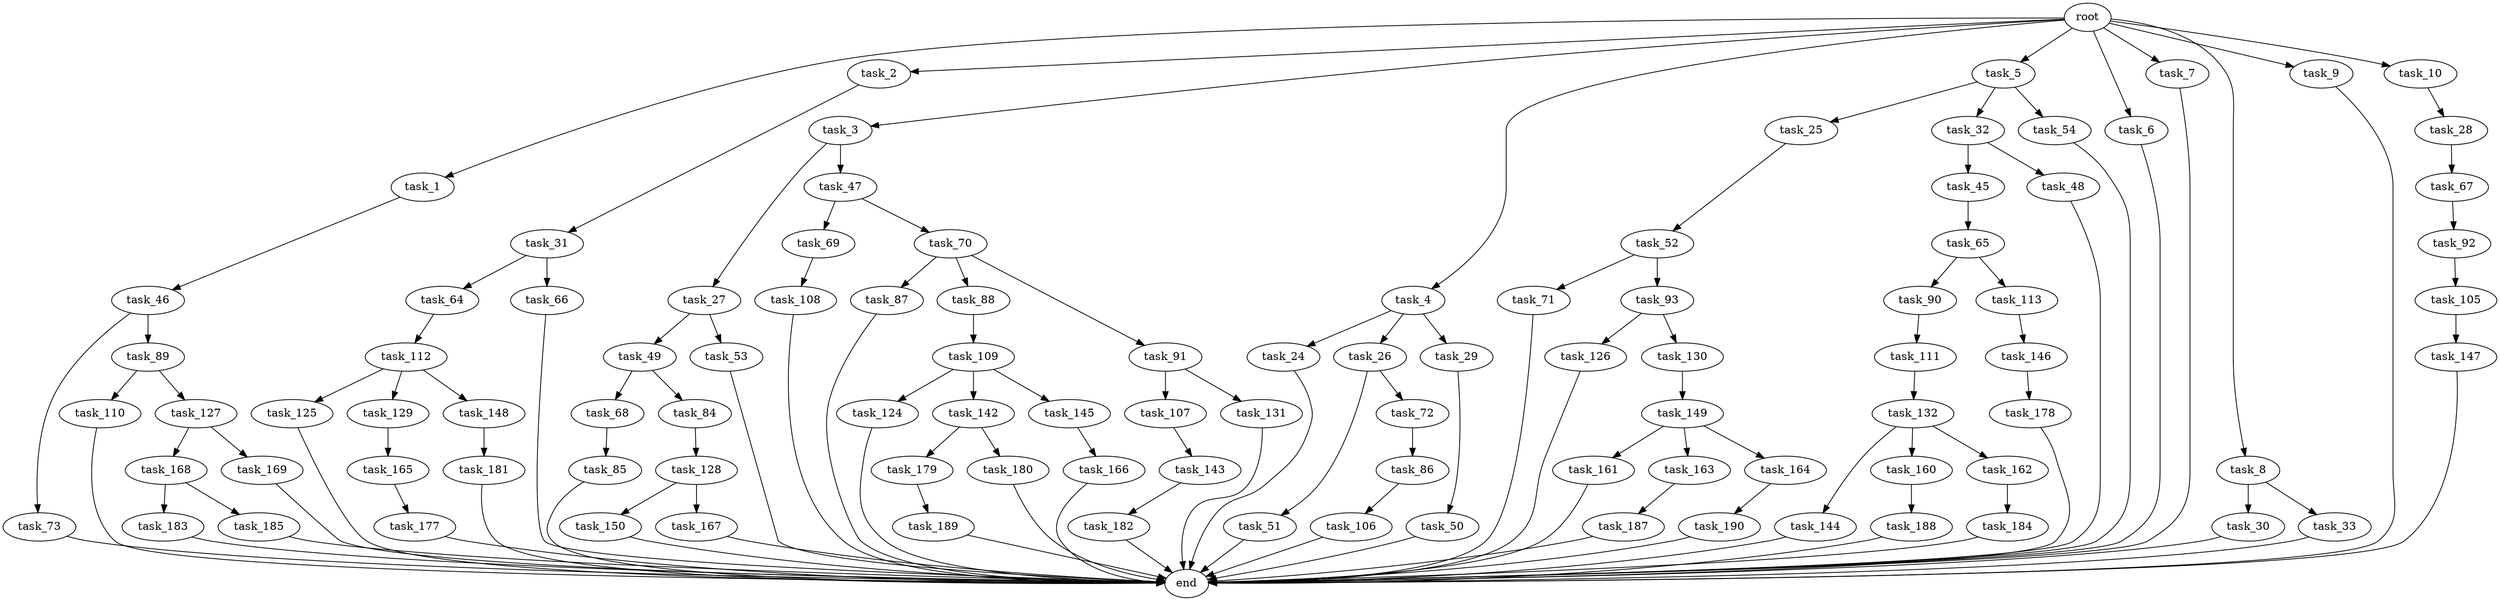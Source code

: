 digraph G {
  root [size="0.000000"];
  task_1 [size="10.240000"];
  task_2 [size="10.240000"];
  task_3 [size="10.240000"];
  task_4 [size="10.240000"];
  task_5 [size="10.240000"];
  task_6 [size="10.240000"];
  task_7 [size="10.240000"];
  task_8 [size="10.240000"];
  task_9 [size="10.240000"];
  task_10 [size="10.240000"];
  task_24 [size="4209067950.080000"];
  task_25 [size="5497558138.880000"];
  task_26 [size="4209067950.080000"];
  task_27 [size="4209067950.080000"];
  task_28 [size="773094113.280000"];
  task_29 [size="4209067950.080000"];
  task_30 [size="343597383.680000"];
  task_31 [size="3092376453.120000"];
  task_32 [size="5497558138.880000"];
  task_33 [size="343597383.680000"];
  task_45 [size="3092376453.120000"];
  task_46 [size="1374389534.720000"];
  task_47 [size="4209067950.080000"];
  task_48 [size="3092376453.120000"];
  task_49 [size="3092376453.120000"];
  task_50 [size="343597383.680000"];
  task_51 [size="4209067950.080000"];
  task_52 [size="773094113.280000"];
  task_53 [size="3092376453.120000"];
  task_54 [size="5497558138.880000"];
  task_64 [size="8589934592.000000"];
  task_65 [size="343597383.680000"];
  task_66 [size="8589934592.000000"];
  task_67 [size="2147483648.000000"];
  task_68 [size="5497558138.880000"];
  task_69 [size="2147483648.000000"];
  task_70 [size="2147483648.000000"];
  task_71 [size="1374389534.720000"];
  task_72 [size="4209067950.080000"];
  task_73 [size="8589934592.000000"];
  task_84 [size="5497558138.880000"];
  task_85 [size="3092376453.120000"];
  task_86 [size="343597383.680000"];
  task_87 [size="4209067950.080000"];
  task_88 [size="4209067950.080000"];
  task_89 [size="8589934592.000000"];
  task_90 [size="4209067950.080000"];
  task_91 [size="4209067950.080000"];
  task_92 [size="6957847019.520000"];
  task_93 [size="1374389534.720000"];
  task_105 [size="1374389534.720000"];
  task_106 [size="3092376453.120000"];
  task_107 [size="2147483648.000000"];
  task_108 [size="6957847019.520000"];
  task_109 [size="773094113.280000"];
  task_110 [size="2147483648.000000"];
  task_111 [size="5497558138.880000"];
  task_112 [size="6957847019.520000"];
  task_113 [size="4209067950.080000"];
  task_124 [size="773094113.280000"];
  task_125 [size="2147483648.000000"];
  task_126 [size="5497558138.880000"];
  task_127 [size="2147483648.000000"];
  task_128 [size="1374389534.720000"];
  task_129 [size="2147483648.000000"];
  task_130 [size="5497558138.880000"];
  task_131 [size="2147483648.000000"];
  task_132 [size="3092376453.120000"];
  task_142 [size="773094113.280000"];
  task_143 [size="1374389534.720000"];
  task_144 [size="8589934592.000000"];
  task_145 [size="773094113.280000"];
  task_146 [size="1374389534.720000"];
  task_147 [size="4209067950.080000"];
  task_148 [size="2147483648.000000"];
  task_149 [size="2147483648.000000"];
  task_150 [size="6957847019.520000"];
  task_160 [size="8589934592.000000"];
  task_161 [size="3092376453.120000"];
  task_162 [size="8589934592.000000"];
  task_163 [size="3092376453.120000"];
  task_164 [size="3092376453.120000"];
  task_165 [size="4209067950.080000"];
  task_166 [size="3092376453.120000"];
  task_167 [size="6957847019.520000"];
  task_168 [size="2147483648.000000"];
  task_169 [size="2147483648.000000"];
  task_177 [size="343597383.680000"];
  task_178 [size="4209067950.080000"];
  task_179 [size="343597383.680000"];
  task_180 [size="343597383.680000"];
  task_181 [size="3092376453.120000"];
  task_182 [size="4209067950.080000"];
  task_183 [size="1374389534.720000"];
  task_184 [size="4209067950.080000"];
  task_185 [size="1374389534.720000"];
  task_187 [size="1374389534.720000"];
  task_188 [size="2147483648.000000"];
  task_189 [size="773094113.280000"];
  task_190 [size="1374389534.720000"];
  end [size="0.000000"];

  root -> task_1 [size="1.000000"];
  root -> task_2 [size="1.000000"];
  root -> task_3 [size="1.000000"];
  root -> task_4 [size="1.000000"];
  root -> task_5 [size="1.000000"];
  root -> task_6 [size="1.000000"];
  root -> task_7 [size="1.000000"];
  root -> task_8 [size="1.000000"];
  root -> task_9 [size="1.000000"];
  root -> task_10 [size="1.000000"];
  task_1 -> task_46 [size="134217728.000000"];
  task_2 -> task_31 [size="301989888.000000"];
  task_3 -> task_27 [size="411041792.000000"];
  task_3 -> task_47 [size="411041792.000000"];
  task_4 -> task_24 [size="411041792.000000"];
  task_4 -> task_26 [size="411041792.000000"];
  task_4 -> task_29 [size="411041792.000000"];
  task_5 -> task_25 [size="536870912.000000"];
  task_5 -> task_32 [size="536870912.000000"];
  task_5 -> task_54 [size="536870912.000000"];
  task_6 -> end [size="1.000000"];
  task_7 -> end [size="1.000000"];
  task_8 -> task_30 [size="33554432.000000"];
  task_8 -> task_33 [size="33554432.000000"];
  task_9 -> end [size="1.000000"];
  task_10 -> task_28 [size="75497472.000000"];
  task_24 -> end [size="1.000000"];
  task_25 -> task_52 [size="75497472.000000"];
  task_26 -> task_51 [size="411041792.000000"];
  task_26 -> task_72 [size="411041792.000000"];
  task_27 -> task_49 [size="301989888.000000"];
  task_27 -> task_53 [size="301989888.000000"];
  task_28 -> task_67 [size="209715200.000000"];
  task_29 -> task_50 [size="33554432.000000"];
  task_30 -> end [size="1.000000"];
  task_31 -> task_64 [size="838860800.000000"];
  task_31 -> task_66 [size="838860800.000000"];
  task_32 -> task_45 [size="301989888.000000"];
  task_32 -> task_48 [size="301989888.000000"];
  task_33 -> end [size="1.000000"];
  task_45 -> task_65 [size="33554432.000000"];
  task_46 -> task_73 [size="838860800.000000"];
  task_46 -> task_89 [size="838860800.000000"];
  task_47 -> task_69 [size="209715200.000000"];
  task_47 -> task_70 [size="209715200.000000"];
  task_48 -> end [size="1.000000"];
  task_49 -> task_68 [size="536870912.000000"];
  task_49 -> task_84 [size="536870912.000000"];
  task_50 -> end [size="1.000000"];
  task_51 -> end [size="1.000000"];
  task_52 -> task_71 [size="134217728.000000"];
  task_52 -> task_93 [size="134217728.000000"];
  task_53 -> end [size="1.000000"];
  task_54 -> end [size="1.000000"];
  task_64 -> task_112 [size="679477248.000000"];
  task_65 -> task_90 [size="411041792.000000"];
  task_65 -> task_113 [size="411041792.000000"];
  task_66 -> end [size="1.000000"];
  task_67 -> task_92 [size="679477248.000000"];
  task_68 -> task_85 [size="301989888.000000"];
  task_69 -> task_108 [size="679477248.000000"];
  task_70 -> task_87 [size="411041792.000000"];
  task_70 -> task_88 [size="411041792.000000"];
  task_70 -> task_91 [size="411041792.000000"];
  task_71 -> end [size="1.000000"];
  task_72 -> task_86 [size="33554432.000000"];
  task_73 -> end [size="1.000000"];
  task_84 -> task_128 [size="134217728.000000"];
  task_85 -> end [size="1.000000"];
  task_86 -> task_106 [size="301989888.000000"];
  task_87 -> end [size="1.000000"];
  task_88 -> task_109 [size="75497472.000000"];
  task_89 -> task_110 [size="209715200.000000"];
  task_89 -> task_127 [size="209715200.000000"];
  task_90 -> task_111 [size="536870912.000000"];
  task_91 -> task_107 [size="209715200.000000"];
  task_91 -> task_131 [size="209715200.000000"];
  task_92 -> task_105 [size="134217728.000000"];
  task_93 -> task_126 [size="536870912.000000"];
  task_93 -> task_130 [size="536870912.000000"];
  task_105 -> task_147 [size="411041792.000000"];
  task_106 -> end [size="1.000000"];
  task_107 -> task_143 [size="134217728.000000"];
  task_108 -> end [size="1.000000"];
  task_109 -> task_124 [size="75497472.000000"];
  task_109 -> task_142 [size="75497472.000000"];
  task_109 -> task_145 [size="75497472.000000"];
  task_110 -> end [size="1.000000"];
  task_111 -> task_132 [size="301989888.000000"];
  task_112 -> task_125 [size="209715200.000000"];
  task_112 -> task_129 [size="209715200.000000"];
  task_112 -> task_148 [size="209715200.000000"];
  task_113 -> task_146 [size="134217728.000000"];
  task_124 -> end [size="1.000000"];
  task_125 -> end [size="1.000000"];
  task_126 -> end [size="1.000000"];
  task_127 -> task_168 [size="209715200.000000"];
  task_127 -> task_169 [size="209715200.000000"];
  task_128 -> task_150 [size="679477248.000000"];
  task_128 -> task_167 [size="679477248.000000"];
  task_129 -> task_165 [size="411041792.000000"];
  task_130 -> task_149 [size="209715200.000000"];
  task_131 -> end [size="1.000000"];
  task_132 -> task_144 [size="838860800.000000"];
  task_132 -> task_160 [size="838860800.000000"];
  task_132 -> task_162 [size="838860800.000000"];
  task_142 -> task_179 [size="33554432.000000"];
  task_142 -> task_180 [size="33554432.000000"];
  task_143 -> task_182 [size="411041792.000000"];
  task_144 -> end [size="1.000000"];
  task_145 -> task_166 [size="301989888.000000"];
  task_146 -> task_178 [size="411041792.000000"];
  task_147 -> end [size="1.000000"];
  task_148 -> task_181 [size="301989888.000000"];
  task_149 -> task_161 [size="301989888.000000"];
  task_149 -> task_163 [size="301989888.000000"];
  task_149 -> task_164 [size="301989888.000000"];
  task_150 -> end [size="1.000000"];
  task_160 -> task_188 [size="209715200.000000"];
  task_161 -> end [size="1.000000"];
  task_162 -> task_184 [size="411041792.000000"];
  task_163 -> task_187 [size="134217728.000000"];
  task_164 -> task_190 [size="134217728.000000"];
  task_165 -> task_177 [size="33554432.000000"];
  task_166 -> end [size="1.000000"];
  task_167 -> end [size="1.000000"];
  task_168 -> task_183 [size="134217728.000000"];
  task_168 -> task_185 [size="134217728.000000"];
  task_169 -> end [size="1.000000"];
  task_177 -> end [size="1.000000"];
  task_178 -> end [size="1.000000"];
  task_179 -> task_189 [size="75497472.000000"];
  task_180 -> end [size="1.000000"];
  task_181 -> end [size="1.000000"];
  task_182 -> end [size="1.000000"];
  task_183 -> end [size="1.000000"];
  task_184 -> end [size="1.000000"];
  task_185 -> end [size="1.000000"];
  task_187 -> end [size="1.000000"];
  task_188 -> end [size="1.000000"];
  task_189 -> end [size="1.000000"];
  task_190 -> end [size="1.000000"];
}
